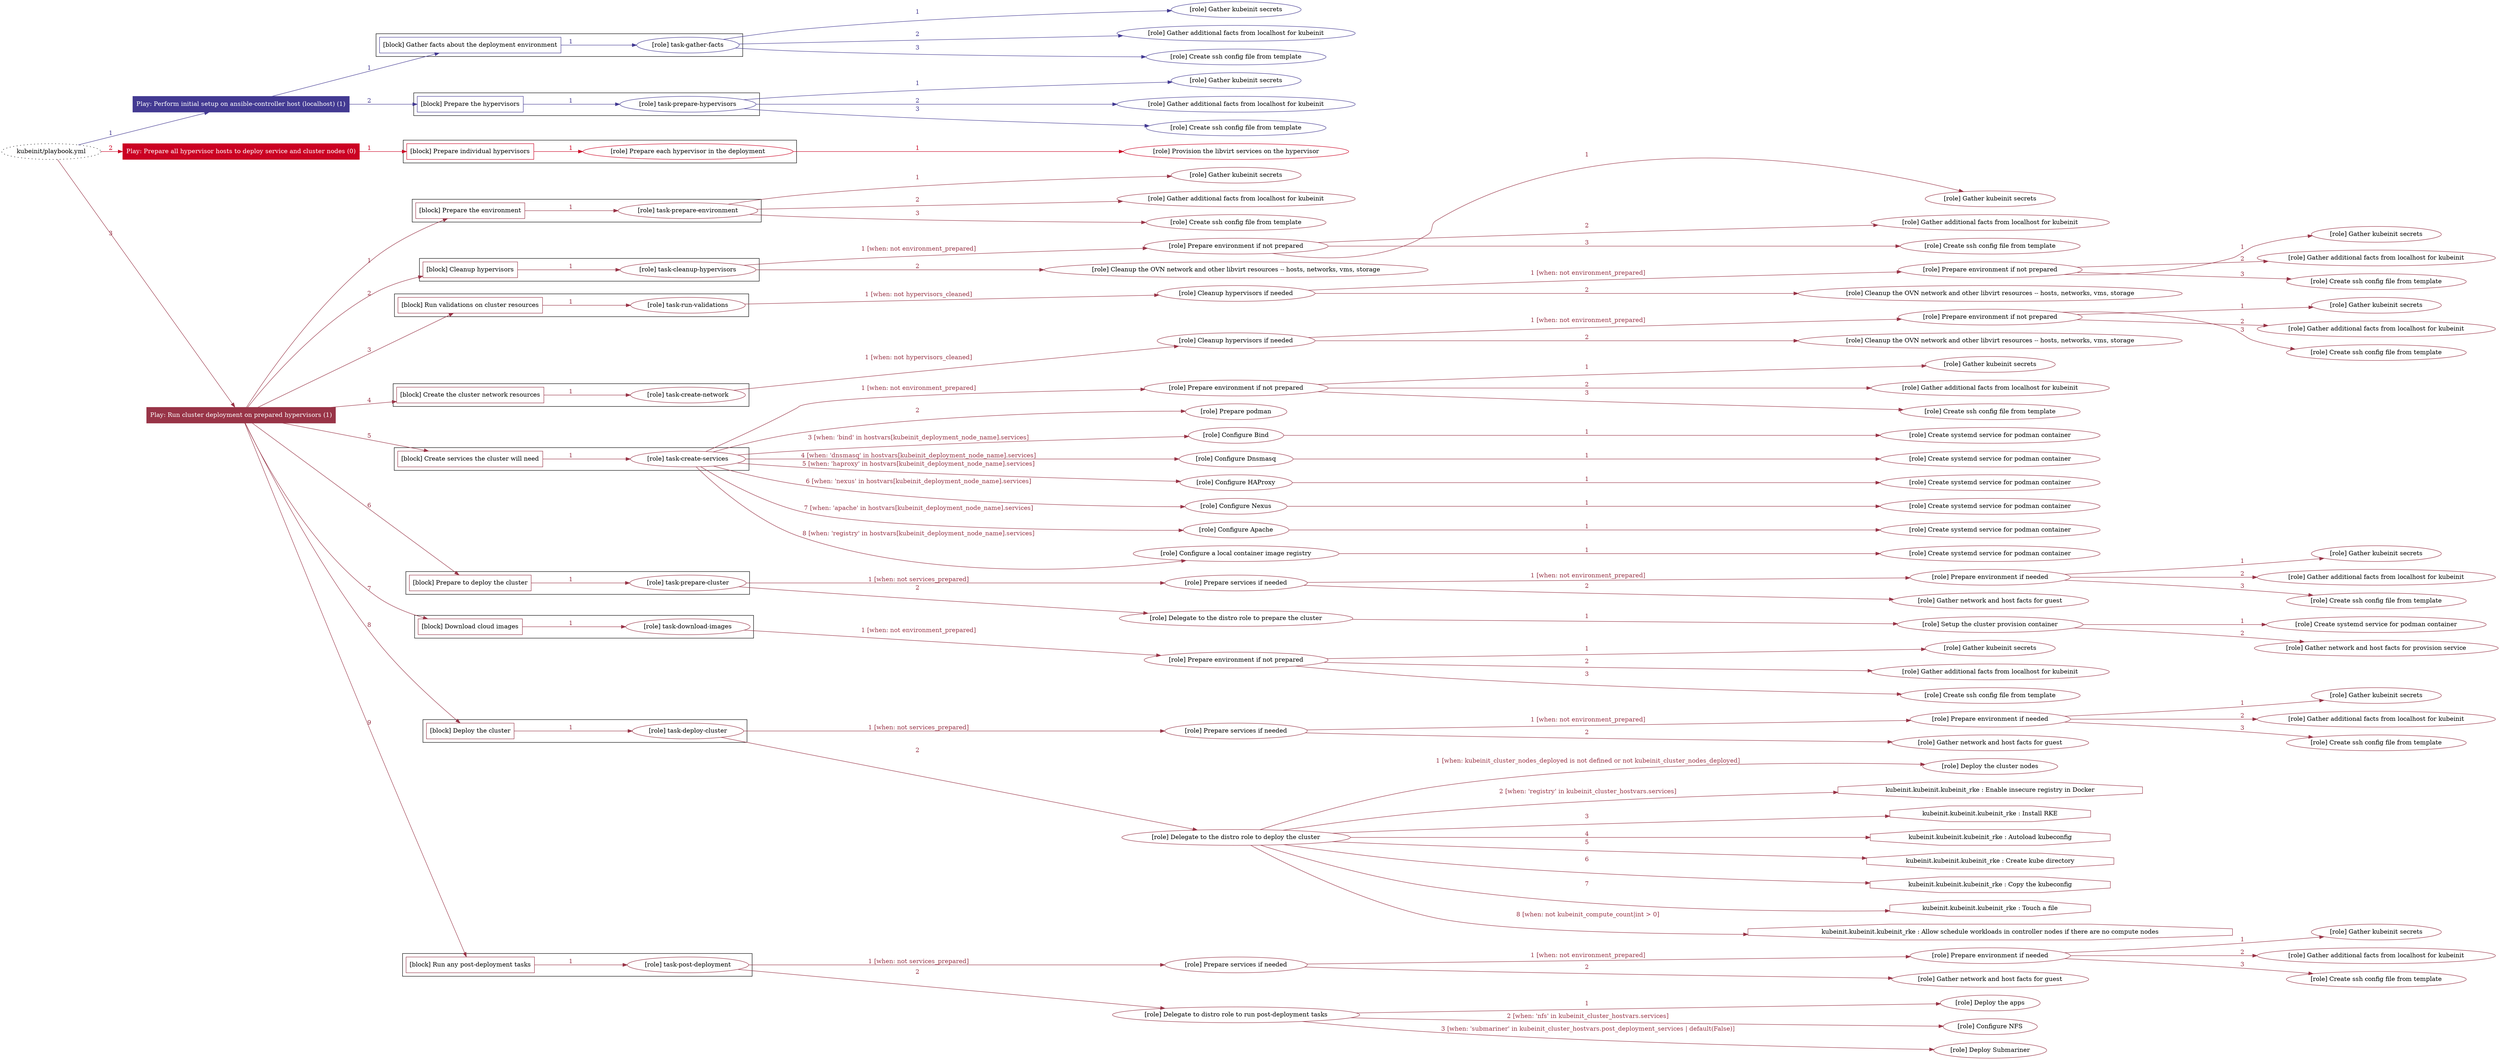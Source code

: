 digraph {
	graph [concentrate=true ordering=in rankdir=LR ratio=fill]
	edge [esep=5 sep=10]
	"kubeinit/playbook.yml" [URL="/home/runner/work/kubeinit/kubeinit/kubeinit/playbook.yml" id=playbook_87b09b55 style=dotted]
	play_4fa61810 [label="Play: Perform initial setup on ansible-controller host (localhost) (1)" URL="/home/runner/work/kubeinit/kubeinit/kubeinit/playbook.yml" color="#433a92" fontcolor="#ffffff" id=play_4fa61810 shape=box style=filled tooltip=localhost]
	"kubeinit/playbook.yml" -> play_4fa61810 [label="1 " color="#433a92" fontcolor="#433a92" id=edge_fff8ea19 labeltooltip="1 " tooltip="1 "]
	subgraph "Gather kubeinit secrets" {
		role_bbc03537 [label="[role] Gather kubeinit secrets" URL="/home/runner/.ansible/collections/ansible_collections/kubeinit/kubeinit/roles/kubeinit_prepare/tasks/gather_kubeinit_facts.yml" color="#433a92" id=role_bbc03537 tooltip="Gather kubeinit secrets"]
	}
	subgraph "Gather additional facts from localhost for kubeinit" {
		role_3c3617eb [label="[role] Gather additional facts from localhost for kubeinit" URL="/home/runner/.ansible/collections/ansible_collections/kubeinit/kubeinit/roles/kubeinit_prepare/tasks/gather_kubeinit_facts.yml" color="#433a92" id=role_3c3617eb tooltip="Gather additional facts from localhost for kubeinit"]
	}
	subgraph "Create ssh config file from template" {
		role_bbe11991 [label="[role] Create ssh config file from template" URL="/home/runner/.ansible/collections/ansible_collections/kubeinit/kubeinit/roles/kubeinit_prepare/tasks/gather_kubeinit_facts.yml" color="#433a92" id=role_bbe11991 tooltip="Create ssh config file from template"]
	}
	subgraph "task-gather-facts" {
		role_38aca6b7 [label="[role] task-gather-facts" URL="/home/runner/work/kubeinit/kubeinit/kubeinit/playbook.yml" color="#433a92" id=role_38aca6b7 tooltip="task-gather-facts"]
		role_38aca6b7 -> role_bbc03537 [label="1 " color="#433a92" fontcolor="#433a92" id=edge_79ba3868 labeltooltip="1 " tooltip="1 "]
		role_38aca6b7 -> role_3c3617eb [label="2 " color="#433a92" fontcolor="#433a92" id=edge_8f280c02 labeltooltip="2 " tooltip="2 "]
		role_38aca6b7 -> role_bbe11991 [label="3 " color="#433a92" fontcolor="#433a92" id=edge_069ab21d labeltooltip="3 " tooltip="3 "]
	}
	subgraph "Gather kubeinit secrets" {
		role_1a1fb09f [label="[role] Gather kubeinit secrets" URL="/home/runner/.ansible/collections/ansible_collections/kubeinit/kubeinit/roles/kubeinit_prepare/tasks/gather_kubeinit_facts.yml" color="#433a92" id=role_1a1fb09f tooltip="Gather kubeinit secrets"]
	}
	subgraph "Gather additional facts from localhost for kubeinit" {
		role_ee1b7b0c [label="[role] Gather additional facts from localhost for kubeinit" URL="/home/runner/.ansible/collections/ansible_collections/kubeinit/kubeinit/roles/kubeinit_prepare/tasks/gather_kubeinit_facts.yml" color="#433a92" id=role_ee1b7b0c tooltip="Gather additional facts from localhost for kubeinit"]
	}
	subgraph "Create ssh config file from template" {
		role_3891943a [label="[role] Create ssh config file from template" URL="/home/runner/.ansible/collections/ansible_collections/kubeinit/kubeinit/roles/kubeinit_prepare/tasks/gather_kubeinit_facts.yml" color="#433a92" id=role_3891943a tooltip="Create ssh config file from template"]
	}
	subgraph "task-prepare-hypervisors" {
		role_c17c75dd [label="[role] task-prepare-hypervisors" URL="/home/runner/work/kubeinit/kubeinit/kubeinit/playbook.yml" color="#433a92" id=role_c17c75dd tooltip="task-prepare-hypervisors"]
		role_c17c75dd -> role_1a1fb09f [label="1 " color="#433a92" fontcolor="#433a92" id=edge_2461a5b2 labeltooltip="1 " tooltip="1 "]
		role_c17c75dd -> role_ee1b7b0c [label="2 " color="#433a92" fontcolor="#433a92" id=edge_c71fdfe6 labeltooltip="2 " tooltip="2 "]
		role_c17c75dd -> role_3891943a [label="3 " color="#433a92" fontcolor="#433a92" id=edge_40c55916 labeltooltip="3 " tooltip="3 "]
	}
	subgraph "Play: Perform initial setup on ansible-controller host (localhost) (1)" {
		play_4fa61810 -> block_ee759de8 [label=1 color="#433a92" fontcolor="#433a92" id=edge_4def3c29 labeltooltip=1 tooltip=1]
		subgraph cluster_block_ee759de8 {
			block_ee759de8 [label="[block] Gather facts about the deployment environment" URL="/home/runner/work/kubeinit/kubeinit/kubeinit/playbook.yml" color="#433a92" id=block_ee759de8 labeltooltip="Gather facts about the deployment environment" shape=box tooltip="Gather facts about the deployment environment"]
			block_ee759de8 -> role_38aca6b7 [label="1 " color="#433a92" fontcolor="#433a92" id=edge_bba419ab labeltooltip="1 " tooltip="1 "]
		}
		play_4fa61810 -> block_567efc5c [label=2 color="#433a92" fontcolor="#433a92" id=edge_53b20e9c labeltooltip=2 tooltip=2]
		subgraph cluster_block_567efc5c {
			block_567efc5c [label="[block] Prepare the hypervisors" URL="/home/runner/work/kubeinit/kubeinit/kubeinit/playbook.yml" color="#433a92" id=block_567efc5c labeltooltip="Prepare the hypervisors" shape=box tooltip="Prepare the hypervisors"]
			block_567efc5c -> role_c17c75dd [label="1 " color="#433a92" fontcolor="#433a92" id=edge_cd967285 labeltooltip="1 " tooltip="1 "]
		}
	}
	play_78f99b5f [label="Play: Prepare all hypervisor hosts to deploy service and cluster nodes (0)" URL="/home/runner/work/kubeinit/kubeinit/kubeinit/playbook.yml" color="#cb0123" fontcolor="#ffffff" id=play_78f99b5f shape=box style=filled tooltip="Play: Prepare all hypervisor hosts to deploy service and cluster nodes (0)"]
	"kubeinit/playbook.yml" -> play_78f99b5f [label="2 " color="#cb0123" fontcolor="#cb0123" id=edge_a650fc3a labeltooltip="2 " tooltip="2 "]
	subgraph "Provision the libvirt services on the hypervisor" {
		role_9fc04456 [label="[role] Provision the libvirt services on the hypervisor" URL="/home/runner/.ansible/collections/ansible_collections/kubeinit/kubeinit/roles/kubeinit_prepare/tasks/prepare_hypervisor.yml" color="#cb0123" id=role_9fc04456 tooltip="Provision the libvirt services on the hypervisor"]
	}
	subgraph "Prepare each hypervisor in the deployment" {
		role_aafbb580 [label="[role] Prepare each hypervisor in the deployment" URL="/home/runner/work/kubeinit/kubeinit/kubeinit/playbook.yml" color="#cb0123" id=role_aafbb580 tooltip="Prepare each hypervisor in the deployment"]
		role_aafbb580 -> role_9fc04456 [label="1 " color="#cb0123" fontcolor="#cb0123" id=edge_9d2ace94 labeltooltip="1 " tooltip="1 "]
	}
	subgraph "Play: Prepare all hypervisor hosts to deploy service and cluster nodes (0)" {
		play_78f99b5f -> block_ceee1007 [label=1 color="#cb0123" fontcolor="#cb0123" id=edge_667db221 labeltooltip=1 tooltip=1]
		subgraph cluster_block_ceee1007 {
			block_ceee1007 [label="[block] Prepare individual hypervisors" URL="/home/runner/work/kubeinit/kubeinit/kubeinit/playbook.yml" color="#cb0123" id=block_ceee1007 labeltooltip="Prepare individual hypervisors" shape=box tooltip="Prepare individual hypervisors"]
			block_ceee1007 -> role_aafbb580 [label="1 " color="#cb0123" fontcolor="#cb0123" id=edge_9e1e3a4d labeltooltip="1 " tooltip="1 "]
		}
	}
	play_15aaa58a [label="Play: Run cluster deployment on prepared hypervisors (1)" URL="/home/runner/work/kubeinit/kubeinit/kubeinit/playbook.yml" color="#983447" fontcolor="#ffffff" id=play_15aaa58a shape=box style=filled tooltip=localhost]
	"kubeinit/playbook.yml" -> play_15aaa58a [label="3 " color="#983447" fontcolor="#983447" id=edge_a2308fbe labeltooltip="3 " tooltip="3 "]
	subgraph "Gather kubeinit secrets" {
		role_e0d68bb8 [label="[role] Gather kubeinit secrets" URL="/home/runner/.ansible/collections/ansible_collections/kubeinit/kubeinit/roles/kubeinit_prepare/tasks/gather_kubeinit_facts.yml" color="#983447" id=role_e0d68bb8 tooltip="Gather kubeinit secrets"]
	}
	subgraph "Gather additional facts from localhost for kubeinit" {
		role_f61ca943 [label="[role] Gather additional facts from localhost for kubeinit" URL="/home/runner/.ansible/collections/ansible_collections/kubeinit/kubeinit/roles/kubeinit_prepare/tasks/gather_kubeinit_facts.yml" color="#983447" id=role_f61ca943 tooltip="Gather additional facts from localhost for kubeinit"]
	}
	subgraph "Create ssh config file from template" {
		role_2f965a1d [label="[role] Create ssh config file from template" URL="/home/runner/.ansible/collections/ansible_collections/kubeinit/kubeinit/roles/kubeinit_prepare/tasks/gather_kubeinit_facts.yml" color="#983447" id=role_2f965a1d tooltip="Create ssh config file from template"]
	}
	subgraph "task-prepare-environment" {
		role_c404c0a5 [label="[role] task-prepare-environment" URL="/home/runner/work/kubeinit/kubeinit/kubeinit/playbook.yml" color="#983447" id=role_c404c0a5 tooltip="task-prepare-environment"]
		role_c404c0a5 -> role_e0d68bb8 [label="1 " color="#983447" fontcolor="#983447" id=edge_7faee462 labeltooltip="1 " tooltip="1 "]
		role_c404c0a5 -> role_f61ca943 [label="2 " color="#983447" fontcolor="#983447" id=edge_4234c9fc labeltooltip="2 " tooltip="2 "]
		role_c404c0a5 -> role_2f965a1d [label="3 " color="#983447" fontcolor="#983447" id=edge_f50bbaf4 labeltooltip="3 " tooltip="3 "]
	}
	subgraph "Gather kubeinit secrets" {
		role_cbcc6c2f [label="[role] Gather kubeinit secrets" URL="/home/runner/.ansible/collections/ansible_collections/kubeinit/kubeinit/roles/kubeinit_prepare/tasks/gather_kubeinit_facts.yml" color="#983447" id=role_cbcc6c2f tooltip="Gather kubeinit secrets"]
	}
	subgraph "Gather additional facts from localhost for kubeinit" {
		role_77eff045 [label="[role] Gather additional facts from localhost for kubeinit" URL="/home/runner/.ansible/collections/ansible_collections/kubeinit/kubeinit/roles/kubeinit_prepare/tasks/gather_kubeinit_facts.yml" color="#983447" id=role_77eff045 tooltip="Gather additional facts from localhost for kubeinit"]
	}
	subgraph "Create ssh config file from template" {
		role_7106545e [label="[role] Create ssh config file from template" URL="/home/runner/.ansible/collections/ansible_collections/kubeinit/kubeinit/roles/kubeinit_prepare/tasks/gather_kubeinit_facts.yml" color="#983447" id=role_7106545e tooltip="Create ssh config file from template"]
	}
	subgraph "Prepare environment if not prepared" {
		role_f432e31f [label="[role] Prepare environment if not prepared" URL="/home/runner/.ansible/collections/ansible_collections/kubeinit/kubeinit/roles/kubeinit_prepare/tasks/cleanup_hypervisors.yml" color="#983447" id=role_f432e31f tooltip="Prepare environment if not prepared"]
		role_f432e31f -> role_cbcc6c2f [label="1 " color="#983447" fontcolor="#983447" id=edge_58ccee5d labeltooltip="1 " tooltip="1 "]
		role_f432e31f -> role_77eff045 [label="2 " color="#983447" fontcolor="#983447" id=edge_426c1e31 labeltooltip="2 " tooltip="2 "]
		role_f432e31f -> role_7106545e [label="3 " color="#983447" fontcolor="#983447" id=edge_0dda91c5 labeltooltip="3 " tooltip="3 "]
	}
	subgraph "Cleanup the OVN network and other libvirt resources -- hosts, networks, vms, storage" {
		role_463fc90f [label="[role] Cleanup the OVN network and other libvirt resources -- hosts, networks, vms, storage" URL="/home/runner/.ansible/collections/ansible_collections/kubeinit/kubeinit/roles/kubeinit_prepare/tasks/cleanup_hypervisors.yml" color="#983447" id=role_463fc90f tooltip="Cleanup the OVN network and other libvirt resources -- hosts, networks, vms, storage"]
	}
	subgraph "task-cleanup-hypervisors" {
		role_4e23e1de [label="[role] task-cleanup-hypervisors" URL="/home/runner/work/kubeinit/kubeinit/kubeinit/playbook.yml" color="#983447" id=role_4e23e1de tooltip="task-cleanup-hypervisors"]
		role_4e23e1de -> role_f432e31f [label="1 [when: not environment_prepared]" color="#983447" fontcolor="#983447" id=edge_aca69c06 labeltooltip="1 [when: not environment_prepared]" tooltip="1 [when: not environment_prepared]"]
		role_4e23e1de -> role_463fc90f [label="2 " color="#983447" fontcolor="#983447" id=edge_70a84b29 labeltooltip="2 " tooltip="2 "]
	}
	subgraph "Gather kubeinit secrets" {
		role_7b7bb89a [label="[role] Gather kubeinit secrets" URL="/home/runner/.ansible/collections/ansible_collections/kubeinit/kubeinit/roles/kubeinit_prepare/tasks/gather_kubeinit_facts.yml" color="#983447" id=role_7b7bb89a tooltip="Gather kubeinit secrets"]
	}
	subgraph "Gather additional facts from localhost for kubeinit" {
		role_b3029c3c [label="[role] Gather additional facts from localhost for kubeinit" URL="/home/runner/.ansible/collections/ansible_collections/kubeinit/kubeinit/roles/kubeinit_prepare/tasks/gather_kubeinit_facts.yml" color="#983447" id=role_b3029c3c tooltip="Gather additional facts from localhost for kubeinit"]
	}
	subgraph "Create ssh config file from template" {
		role_9c348990 [label="[role] Create ssh config file from template" URL="/home/runner/.ansible/collections/ansible_collections/kubeinit/kubeinit/roles/kubeinit_prepare/tasks/gather_kubeinit_facts.yml" color="#983447" id=role_9c348990 tooltip="Create ssh config file from template"]
	}
	subgraph "Prepare environment if not prepared" {
		role_1d938005 [label="[role] Prepare environment if not prepared" URL="/home/runner/.ansible/collections/ansible_collections/kubeinit/kubeinit/roles/kubeinit_prepare/tasks/cleanup_hypervisors.yml" color="#983447" id=role_1d938005 tooltip="Prepare environment if not prepared"]
		role_1d938005 -> role_7b7bb89a [label="1 " color="#983447" fontcolor="#983447" id=edge_3567a747 labeltooltip="1 " tooltip="1 "]
		role_1d938005 -> role_b3029c3c [label="2 " color="#983447" fontcolor="#983447" id=edge_f98e183e labeltooltip="2 " tooltip="2 "]
		role_1d938005 -> role_9c348990 [label="3 " color="#983447" fontcolor="#983447" id=edge_02702b6d labeltooltip="3 " tooltip="3 "]
	}
	subgraph "Cleanup the OVN network and other libvirt resources -- hosts, networks, vms, storage" {
		role_c7fd5781 [label="[role] Cleanup the OVN network and other libvirt resources -- hosts, networks, vms, storage" URL="/home/runner/.ansible/collections/ansible_collections/kubeinit/kubeinit/roles/kubeinit_prepare/tasks/cleanup_hypervisors.yml" color="#983447" id=role_c7fd5781 tooltip="Cleanup the OVN network and other libvirt resources -- hosts, networks, vms, storage"]
	}
	subgraph "Cleanup hypervisors if needed" {
		role_b781e2be [label="[role] Cleanup hypervisors if needed" URL="/home/runner/.ansible/collections/ansible_collections/kubeinit/kubeinit/roles/kubeinit_validations/tasks/main.yml" color="#983447" id=role_b781e2be tooltip="Cleanup hypervisors if needed"]
		role_b781e2be -> role_1d938005 [label="1 [when: not environment_prepared]" color="#983447" fontcolor="#983447" id=edge_f01a9b66 labeltooltip="1 [when: not environment_prepared]" tooltip="1 [when: not environment_prepared]"]
		role_b781e2be -> role_c7fd5781 [label="2 " color="#983447" fontcolor="#983447" id=edge_a20e06d2 labeltooltip="2 " tooltip="2 "]
	}
	subgraph "task-run-validations" {
		role_2815b303 [label="[role] task-run-validations" URL="/home/runner/work/kubeinit/kubeinit/kubeinit/playbook.yml" color="#983447" id=role_2815b303 tooltip="task-run-validations"]
		role_2815b303 -> role_b781e2be [label="1 [when: not hypervisors_cleaned]" color="#983447" fontcolor="#983447" id=edge_a2a274b6 labeltooltip="1 [when: not hypervisors_cleaned]" tooltip="1 [when: not hypervisors_cleaned]"]
	}
	subgraph "Gather kubeinit secrets" {
		role_9428e673 [label="[role] Gather kubeinit secrets" URL="/home/runner/.ansible/collections/ansible_collections/kubeinit/kubeinit/roles/kubeinit_prepare/tasks/gather_kubeinit_facts.yml" color="#983447" id=role_9428e673 tooltip="Gather kubeinit secrets"]
	}
	subgraph "Gather additional facts from localhost for kubeinit" {
		role_34e6e77a [label="[role] Gather additional facts from localhost for kubeinit" URL="/home/runner/.ansible/collections/ansible_collections/kubeinit/kubeinit/roles/kubeinit_prepare/tasks/gather_kubeinit_facts.yml" color="#983447" id=role_34e6e77a tooltip="Gather additional facts from localhost for kubeinit"]
	}
	subgraph "Create ssh config file from template" {
		role_03afd3be [label="[role] Create ssh config file from template" URL="/home/runner/.ansible/collections/ansible_collections/kubeinit/kubeinit/roles/kubeinit_prepare/tasks/gather_kubeinit_facts.yml" color="#983447" id=role_03afd3be tooltip="Create ssh config file from template"]
	}
	subgraph "Prepare environment if not prepared" {
		role_1e323bdf [label="[role] Prepare environment if not prepared" URL="/home/runner/.ansible/collections/ansible_collections/kubeinit/kubeinit/roles/kubeinit_prepare/tasks/cleanup_hypervisors.yml" color="#983447" id=role_1e323bdf tooltip="Prepare environment if not prepared"]
		role_1e323bdf -> role_9428e673 [label="1 " color="#983447" fontcolor="#983447" id=edge_ea5706cc labeltooltip="1 " tooltip="1 "]
		role_1e323bdf -> role_34e6e77a [label="2 " color="#983447" fontcolor="#983447" id=edge_0ee572e7 labeltooltip="2 " tooltip="2 "]
		role_1e323bdf -> role_03afd3be [label="3 " color="#983447" fontcolor="#983447" id=edge_63268ccb labeltooltip="3 " tooltip="3 "]
	}
	subgraph "Cleanup the OVN network and other libvirt resources -- hosts, networks, vms, storage" {
		role_92d47e33 [label="[role] Cleanup the OVN network and other libvirt resources -- hosts, networks, vms, storage" URL="/home/runner/.ansible/collections/ansible_collections/kubeinit/kubeinit/roles/kubeinit_prepare/tasks/cleanup_hypervisors.yml" color="#983447" id=role_92d47e33 tooltip="Cleanup the OVN network and other libvirt resources -- hosts, networks, vms, storage"]
	}
	subgraph "Cleanup hypervisors if needed" {
		role_66d9161b [label="[role] Cleanup hypervisors if needed" URL="/home/runner/.ansible/collections/ansible_collections/kubeinit/kubeinit/roles/kubeinit_libvirt/tasks/create_network.yml" color="#983447" id=role_66d9161b tooltip="Cleanup hypervisors if needed"]
		role_66d9161b -> role_1e323bdf [label="1 [when: not environment_prepared]" color="#983447" fontcolor="#983447" id=edge_b6883d1b labeltooltip="1 [when: not environment_prepared]" tooltip="1 [when: not environment_prepared]"]
		role_66d9161b -> role_92d47e33 [label="2 " color="#983447" fontcolor="#983447" id=edge_d302670e labeltooltip="2 " tooltip="2 "]
	}
	subgraph "task-create-network" {
		role_d5fd8e44 [label="[role] task-create-network" URL="/home/runner/work/kubeinit/kubeinit/kubeinit/playbook.yml" color="#983447" id=role_d5fd8e44 tooltip="task-create-network"]
		role_d5fd8e44 -> role_66d9161b [label="1 [when: not hypervisors_cleaned]" color="#983447" fontcolor="#983447" id=edge_352ad068 labeltooltip="1 [when: not hypervisors_cleaned]" tooltip="1 [when: not hypervisors_cleaned]"]
	}
	subgraph "Gather kubeinit secrets" {
		role_7b93cc8d [label="[role] Gather kubeinit secrets" URL="/home/runner/.ansible/collections/ansible_collections/kubeinit/kubeinit/roles/kubeinit_prepare/tasks/gather_kubeinit_facts.yml" color="#983447" id=role_7b93cc8d tooltip="Gather kubeinit secrets"]
	}
	subgraph "Gather additional facts from localhost for kubeinit" {
		role_777d5941 [label="[role] Gather additional facts from localhost for kubeinit" URL="/home/runner/.ansible/collections/ansible_collections/kubeinit/kubeinit/roles/kubeinit_prepare/tasks/gather_kubeinit_facts.yml" color="#983447" id=role_777d5941 tooltip="Gather additional facts from localhost for kubeinit"]
	}
	subgraph "Create ssh config file from template" {
		role_46722a73 [label="[role] Create ssh config file from template" URL="/home/runner/.ansible/collections/ansible_collections/kubeinit/kubeinit/roles/kubeinit_prepare/tasks/gather_kubeinit_facts.yml" color="#983447" id=role_46722a73 tooltip="Create ssh config file from template"]
	}
	subgraph "Prepare environment if not prepared" {
		role_be24cf6b [label="[role] Prepare environment if not prepared" URL="/home/runner/.ansible/collections/ansible_collections/kubeinit/kubeinit/roles/kubeinit_services/tasks/main.yml" color="#983447" id=role_be24cf6b tooltip="Prepare environment if not prepared"]
		role_be24cf6b -> role_7b93cc8d [label="1 " color="#983447" fontcolor="#983447" id=edge_c86e7b4f labeltooltip="1 " tooltip="1 "]
		role_be24cf6b -> role_777d5941 [label="2 " color="#983447" fontcolor="#983447" id=edge_8247eedb labeltooltip="2 " tooltip="2 "]
		role_be24cf6b -> role_46722a73 [label="3 " color="#983447" fontcolor="#983447" id=edge_000d02f0 labeltooltip="3 " tooltip="3 "]
	}
	subgraph "Prepare podman" {
		role_eaf06a77 [label="[role] Prepare podman" URL="/home/runner/.ansible/collections/ansible_collections/kubeinit/kubeinit/roles/kubeinit_services/tasks/00_create_service_pod.yml" color="#983447" id=role_eaf06a77 tooltip="Prepare podman"]
	}
	subgraph "Create systemd service for podman container" {
		role_fe871e01 [label="[role] Create systemd service for podman container" URL="/home/runner/.ansible/collections/ansible_collections/kubeinit/kubeinit/roles/kubeinit_bind/tasks/main.yml" color="#983447" id=role_fe871e01 tooltip="Create systemd service for podman container"]
	}
	subgraph "Configure Bind" {
		role_97e21c91 [label="[role] Configure Bind" URL="/home/runner/.ansible/collections/ansible_collections/kubeinit/kubeinit/roles/kubeinit_services/tasks/start_services_containers.yml" color="#983447" id=role_97e21c91 tooltip="Configure Bind"]
		role_97e21c91 -> role_fe871e01 [label="1 " color="#983447" fontcolor="#983447" id=edge_244ab786 labeltooltip="1 " tooltip="1 "]
	}
	subgraph "Create systemd service for podman container" {
		role_b55e08e8 [label="[role] Create systemd service for podman container" URL="/home/runner/.ansible/collections/ansible_collections/kubeinit/kubeinit/roles/kubeinit_dnsmasq/tasks/main.yml" color="#983447" id=role_b55e08e8 tooltip="Create systemd service for podman container"]
	}
	subgraph "Configure Dnsmasq" {
		role_6d65b5e5 [label="[role] Configure Dnsmasq" URL="/home/runner/.ansible/collections/ansible_collections/kubeinit/kubeinit/roles/kubeinit_services/tasks/start_services_containers.yml" color="#983447" id=role_6d65b5e5 tooltip="Configure Dnsmasq"]
		role_6d65b5e5 -> role_b55e08e8 [label="1 " color="#983447" fontcolor="#983447" id=edge_ea0310bf labeltooltip="1 " tooltip="1 "]
	}
	subgraph "Create systemd service for podman container" {
		role_89e1cb38 [label="[role] Create systemd service for podman container" URL="/home/runner/.ansible/collections/ansible_collections/kubeinit/kubeinit/roles/kubeinit_haproxy/tasks/main.yml" color="#983447" id=role_89e1cb38 tooltip="Create systemd service for podman container"]
	}
	subgraph "Configure HAProxy" {
		role_1c55300e [label="[role] Configure HAProxy" URL="/home/runner/.ansible/collections/ansible_collections/kubeinit/kubeinit/roles/kubeinit_services/tasks/start_services_containers.yml" color="#983447" id=role_1c55300e tooltip="Configure HAProxy"]
		role_1c55300e -> role_89e1cb38 [label="1 " color="#983447" fontcolor="#983447" id=edge_de8f2496 labeltooltip="1 " tooltip="1 "]
	}
	subgraph "Create systemd service for podman container" {
		role_dc106b66 [label="[role] Create systemd service for podman container" URL="/home/runner/.ansible/collections/ansible_collections/kubeinit/kubeinit/roles/kubeinit_nexus/tasks/main.yml" color="#983447" id=role_dc106b66 tooltip="Create systemd service for podman container"]
	}
	subgraph "Configure Nexus" {
		role_da253366 [label="[role] Configure Nexus" URL="/home/runner/.ansible/collections/ansible_collections/kubeinit/kubeinit/roles/kubeinit_services/tasks/start_services_containers.yml" color="#983447" id=role_da253366 tooltip="Configure Nexus"]
		role_da253366 -> role_dc106b66 [label="1 " color="#983447" fontcolor="#983447" id=edge_78964062 labeltooltip="1 " tooltip="1 "]
	}
	subgraph "Create systemd service for podman container" {
		role_5969502f [label="[role] Create systemd service for podman container" URL="/home/runner/.ansible/collections/ansible_collections/kubeinit/kubeinit/roles/kubeinit_apache/tasks/main.yml" color="#983447" id=role_5969502f tooltip="Create systemd service for podman container"]
	}
	subgraph "Configure Apache" {
		role_2a42296a [label="[role] Configure Apache" URL="/home/runner/.ansible/collections/ansible_collections/kubeinit/kubeinit/roles/kubeinit_services/tasks/start_services_containers.yml" color="#983447" id=role_2a42296a tooltip="Configure Apache"]
		role_2a42296a -> role_5969502f [label="1 " color="#983447" fontcolor="#983447" id=edge_ef7323e0 labeltooltip="1 " tooltip="1 "]
	}
	subgraph "Create systemd service for podman container" {
		role_92cc3f3f [label="[role] Create systemd service for podman container" URL="/home/runner/.ansible/collections/ansible_collections/kubeinit/kubeinit/roles/kubeinit_registry/tasks/main.yml" color="#983447" id=role_92cc3f3f tooltip="Create systemd service for podman container"]
	}
	subgraph "Configure a local container image registry" {
		role_4b4ae3fa [label="[role] Configure a local container image registry" URL="/home/runner/.ansible/collections/ansible_collections/kubeinit/kubeinit/roles/kubeinit_services/tasks/start_services_containers.yml" color="#983447" id=role_4b4ae3fa tooltip="Configure a local container image registry"]
		role_4b4ae3fa -> role_92cc3f3f [label="1 " color="#983447" fontcolor="#983447" id=edge_bc31b430 labeltooltip="1 " tooltip="1 "]
	}
	subgraph "task-create-services" {
		role_74dafc33 [label="[role] task-create-services" URL="/home/runner/work/kubeinit/kubeinit/kubeinit/playbook.yml" color="#983447" id=role_74dafc33 tooltip="task-create-services"]
		role_74dafc33 -> role_be24cf6b [label="1 [when: not environment_prepared]" color="#983447" fontcolor="#983447" id=edge_11748649 labeltooltip="1 [when: not environment_prepared]" tooltip="1 [when: not environment_prepared]"]
		role_74dafc33 -> role_eaf06a77 [label="2 " color="#983447" fontcolor="#983447" id=edge_036f393d labeltooltip="2 " tooltip="2 "]
		role_74dafc33 -> role_97e21c91 [label="3 [when: 'bind' in hostvars[kubeinit_deployment_node_name].services]" color="#983447" fontcolor="#983447" id=edge_70ea96af labeltooltip="3 [when: 'bind' in hostvars[kubeinit_deployment_node_name].services]" tooltip="3 [when: 'bind' in hostvars[kubeinit_deployment_node_name].services]"]
		role_74dafc33 -> role_6d65b5e5 [label="4 [when: 'dnsmasq' in hostvars[kubeinit_deployment_node_name].services]" color="#983447" fontcolor="#983447" id=edge_978e710c labeltooltip="4 [when: 'dnsmasq' in hostvars[kubeinit_deployment_node_name].services]" tooltip="4 [when: 'dnsmasq' in hostvars[kubeinit_deployment_node_name].services]"]
		role_74dafc33 -> role_1c55300e [label="5 [when: 'haproxy' in hostvars[kubeinit_deployment_node_name].services]" color="#983447" fontcolor="#983447" id=edge_2a27a7a2 labeltooltip="5 [when: 'haproxy' in hostvars[kubeinit_deployment_node_name].services]" tooltip="5 [when: 'haproxy' in hostvars[kubeinit_deployment_node_name].services]"]
		role_74dafc33 -> role_da253366 [label="6 [when: 'nexus' in hostvars[kubeinit_deployment_node_name].services]" color="#983447" fontcolor="#983447" id=edge_1145b497 labeltooltip="6 [when: 'nexus' in hostvars[kubeinit_deployment_node_name].services]" tooltip="6 [when: 'nexus' in hostvars[kubeinit_deployment_node_name].services]"]
		role_74dafc33 -> role_2a42296a [label="7 [when: 'apache' in hostvars[kubeinit_deployment_node_name].services]" color="#983447" fontcolor="#983447" id=edge_e90f2de9 labeltooltip="7 [when: 'apache' in hostvars[kubeinit_deployment_node_name].services]" tooltip="7 [when: 'apache' in hostvars[kubeinit_deployment_node_name].services]"]
		role_74dafc33 -> role_4b4ae3fa [label="8 [when: 'registry' in hostvars[kubeinit_deployment_node_name].services]" color="#983447" fontcolor="#983447" id=edge_d98e4adf labeltooltip="8 [when: 'registry' in hostvars[kubeinit_deployment_node_name].services]" tooltip="8 [when: 'registry' in hostvars[kubeinit_deployment_node_name].services]"]
	}
	subgraph "Gather kubeinit secrets" {
		role_70bffab8 [label="[role] Gather kubeinit secrets" URL="/home/runner/.ansible/collections/ansible_collections/kubeinit/kubeinit/roles/kubeinit_prepare/tasks/gather_kubeinit_facts.yml" color="#983447" id=role_70bffab8 tooltip="Gather kubeinit secrets"]
	}
	subgraph "Gather additional facts from localhost for kubeinit" {
		role_dd876f89 [label="[role] Gather additional facts from localhost for kubeinit" URL="/home/runner/.ansible/collections/ansible_collections/kubeinit/kubeinit/roles/kubeinit_prepare/tasks/gather_kubeinit_facts.yml" color="#983447" id=role_dd876f89 tooltip="Gather additional facts from localhost for kubeinit"]
	}
	subgraph "Create ssh config file from template" {
		role_03297a31 [label="[role] Create ssh config file from template" URL="/home/runner/.ansible/collections/ansible_collections/kubeinit/kubeinit/roles/kubeinit_prepare/tasks/gather_kubeinit_facts.yml" color="#983447" id=role_03297a31 tooltip="Create ssh config file from template"]
	}
	subgraph "Prepare environment if needed" {
		role_01de5d3c [label="[role] Prepare environment if needed" URL="/home/runner/.ansible/collections/ansible_collections/kubeinit/kubeinit/roles/kubeinit_services/tasks/prepare_services.yml" color="#983447" id=role_01de5d3c tooltip="Prepare environment if needed"]
		role_01de5d3c -> role_70bffab8 [label="1 " color="#983447" fontcolor="#983447" id=edge_4a1b6f37 labeltooltip="1 " tooltip="1 "]
		role_01de5d3c -> role_dd876f89 [label="2 " color="#983447" fontcolor="#983447" id=edge_8b0f04e1 labeltooltip="2 " tooltip="2 "]
		role_01de5d3c -> role_03297a31 [label="3 " color="#983447" fontcolor="#983447" id=edge_d45889e9 labeltooltip="3 " tooltip="3 "]
	}
	subgraph "Gather network and host facts for guest" {
		role_0c22d7e7 [label="[role] Gather network and host facts for guest" URL="/home/runner/.ansible/collections/ansible_collections/kubeinit/kubeinit/roles/kubeinit_services/tasks/prepare_services.yml" color="#983447" id=role_0c22d7e7 tooltip="Gather network and host facts for guest"]
	}
	subgraph "Prepare services if needed" {
		role_fb87a5fa [label="[role] Prepare services if needed" URL="/home/runner/.ansible/collections/ansible_collections/kubeinit/kubeinit/roles/kubeinit_prepare/tasks/prepare_cluster.yml" color="#983447" id=role_fb87a5fa tooltip="Prepare services if needed"]
		role_fb87a5fa -> role_01de5d3c [label="1 [when: not environment_prepared]" color="#983447" fontcolor="#983447" id=edge_ee3d432e labeltooltip="1 [when: not environment_prepared]" tooltip="1 [when: not environment_prepared]"]
		role_fb87a5fa -> role_0c22d7e7 [label="2 " color="#983447" fontcolor="#983447" id=edge_3c251529 labeltooltip="2 " tooltip="2 "]
	}
	subgraph "Create systemd service for podman container" {
		role_79cf8a8c [label="[role] Create systemd service for podman container" URL="/home/runner/.ansible/collections/ansible_collections/kubeinit/kubeinit/roles/kubeinit_services/tasks/create_provision_container.yml" color="#983447" id=role_79cf8a8c tooltip="Create systemd service for podman container"]
	}
	subgraph "Gather network and host facts for provision service" {
		role_4ec3e824 [label="[role] Gather network and host facts for provision service" URL="/home/runner/.ansible/collections/ansible_collections/kubeinit/kubeinit/roles/kubeinit_services/tasks/create_provision_container.yml" color="#983447" id=role_4ec3e824 tooltip="Gather network and host facts for provision service"]
	}
	subgraph "Setup the cluster provision container" {
		role_7f0b2bcc [label="[role] Setup the cluster provision container" URL="/home/runner/.ansible/collections/ansible_collections/kubeinit/kubeinit/roles/kubeinit_rke/tasks/prepare_cluster.yml" color="#983447" id=role_7f0b2bcc tooltip="Setup the cluster provision container"]
		role_7f0b2bcc -> role_79cf8a8c [label="1 " color="#983447" fontcolor="#983447" id=edge_fa57c95f labeltooltip="1 " tooltip="1 "]
		role_7f0b2bcc -> role_4ec3e824 [label="2 " color="#983447" fontcolor="#983447" id=edge_6d335520 labeltooltip="2 " tooltip="2 "]
	}
	subgraph "Delegate to the distro role to prepare the cluster" {
		role_c492805d [label="[role] Delegate to the distro role to prepare the cluster" URL="/home/runner/.ansible/collections/ansible_collections/kubeinit/kubeinit/roles/kubeinit_prepare/tasks/prepare_cluster.yml" color="#983447" id=role_c492805d tooltip="Delegate to the distro role to prepare the cluster"]
		role_c492805d -> role_7f0b2bcc [label="1 " color="#983447" fontcolor="#983447" id=edge_f711c89f labeltooltip="1 " tooltip="1 "]
	}
	subgraph "task-prepare-cluster" {
		role_087d497d [label="[role] task-prepare-cluster" URL="/home/runner/work/kubeinit/kubeinit/kubeinit/playbook.yml" color="#983447" id=role_087d497d tooltip="task-prepare-cluster"]
		role_087d497d -> role_fb87a5fa [label="1 [when: not services_prepared]" color="#983447" fontcolor="#983447" id=edge_7620e82c labeltooltip="1 [when: not services_prepared]" tooltip="1 [when: not services_prepared]"]
		role_087d497d -> role_c492805d [label="2 " color="#983447" fontcolor="#983447" id=edge_216090e3 labeltooltip="2 " tooltip="2 "]
	}
	subgraph "Gather kubeinit secrets" {
		role_a9356212 [label="[role] Gather kubeinit secrets" URL="/home/runner/.ansible/collections/ansible_collections/kubeinit/kubeinit/roles/kubeinit_prepare/tasks/gather_kubeinit_facts.yml" color="#983447" id=role_a9356212 tooltip="Gather kubeinit secrets"]
	}
	subgraph "Gather additional facts from localhost for kubeinit" {
		role_c22e4b1f [label="[role] Gather additional facts from localhost for kubeinit" URL="/home/runner/.ansible/collections/ansible_collections/kubeinit/kubeinit/roles/kubeinit_prepare/tasks/gather_kubeinit_facts.yml" color="#983447" id=role_c22e4b1f tooltip="Gather additional facts from localhost for kubeinit"]
	}
	subgraph "Create ssh config file from template" {
		role_e683235d [label="[role] Create ssh config file from template" URL="/home/runner/.ansible/collections/ansible_collections/kubeinit/kubeinit/roles/kubeinit_prepare/tasks/gather_kubeinit_facts.yml" color="#983447" id=role_e683235d tooltip="Create ssh config file from template"]
	}
	subgraph "Prepare environment if not prepared" {
		role_88e308fb [label="[role] Prepare environment if not prepared" URL="/home/runner/.ansible/collections/ansible_collections/kubeinit/kubeinit/roles/kubeinit_libvirt/tasks/download_cloud_images.yml" color="#983447" id=role_88e308fb tooltip="Prepare environment if not prepared"]
		role_88e308fb -> role_a9356212 [label="1 " color="#983447" fontcolor="#983447" id=edge_b3e65d58 labeltooltip="1 " tooltip="1 "]
		role_88e308fb -> role_c22e4b1f [label="2 " color="#983447" fontcolor="#983447" id=edge_a47a53d8 labeltooltip="2 " tooltip="2 "]
		role_88e308fb -> role_e683235d [label="3 " color="#983447" fontcolor="#983447" id=edge_0862bb98 labeltooltip="3 " tooltip="3 "]
	}
	subgraph "task-download-images" {
		role_8fc715bd [label="[role] task-download-images" URL="/home/runner/work/kubeinit/kubeinit/kubeinit/playbook.yml" color="#983447" id=role_8fc715bd tooltip="task-download-images"]
		role_8fc715bd -> role_88e308fb [label="1 [when: not environment_prepared]" color="#983447" fontcolor="#983447" id=edge_2166db44 labeltooltip="1 [when: not environment_prepared]" tooltip="1 [when: not environment_prepared]"]
	}
	subgraph "Gather kubeinit secrets" {
		role_85aa0458 [label="[role] Gather kubeinit secrets" URL="/home/runner/.ansible/collections/ansible_collections/kubeinit/kubeinit/roles/kubeinit_prepare/tasks/gather_kubeinit_facts.yml" color="#983447" id=role_85aa0458 tooltip="Gather kubeinit secrets"]
	}
	subgraph "Gather additional facts from localhost for kubeinit" {
		role_a4ad14fc [label="[role] Gather additional facts from localhost for kubeinit" URL="/home/runner/.ansible/collections/ansible_collections/kubeinit/kubeinit/roles/kubeinit_prepare/tasks/gather_kubeinit_facts.yml" color="#983447" id=role_a4ad14fc tooltip="Gather additional facts from localhost for kubeinit"]
	}
	subgraph "Create ssh config file from template" {
		role_c7c12648 [label="[role] Create ssh config file from template" URL="/home/runner/.ansible/collections/ansible_collections/kubeinit/kubeinit/roles/kubeinit_prepare/tasks/gather_kubeinit_facts.yml" color="#983447" id=role_c7c12648 tooltip="Create ssh config file from template"]
	}
	subgraph "Prepare environment if needed" {
		role_79af3c52 [label="[role] Prepare environment if needed" URL="/home/runner/.ansible/collections/ansible_collections/kubeinit/kubeinit/roles/kubeinit_services/tasks/prepare_services.yml" color="#983447" id=role_79af3c52 tooltip="Prepare environment if needed"]
		role_79af3c52 -> role_85aa0458 [label="1 " color="#983447" fontcolor="#983447" id=edge_664d5d6f labeltooltip="1 " tooltip="1 "]
		role_79af3c52 -> role_a4ad14fc [label="2 " color="#983447" fontcolor="#983447" id=edge_76a20efe labeltooltip="2 " tooltip="2 "]
		role_79af3c52 -> role_c7c12648 [label="3 " color="#983447" fontcolor="#983447" id=edge_aa8dadef labeltooltip="3 " tooltip="3 "]
	}
	subgraph "Gather network and host facts for guest" {
		role_b6d5fc1b [label="[role] Gather network and host facts for guest" URL="/home/runner/.ansible/collections/ansible_collections/kubeinit/kubeinit/roles/kubeinit_services/tasks/prepare_services.yml" color="#983447" id=role_b6d5fc1b tooltip="Gather network and host facts for guest"]
	}
	subgraph "Prepare services if needed" {
		role_cb91afcb [label="[role] Prepare services if needed" URL="/home/runner/.ansible/collections/ansible_collections/kubeinit/kubeinit/roles/kubeinit_prepare/tasks/deploy_cluster.yml" color="#983447" id=role_cb91afcb tooltip="Prepare services if needed"]
		role_cb91afcb -> role_79af3c52 [label="1 [when: not environment_prepared]" color="#983447" fontcolor="#983447" id=edge_6705c5a8 labeltooltip="1 [when: not environment_prepared]" tooltip="1 [when: not environment_prepared]"]
		role_cb91afcb -> role_b6d5fc1b [label="2 " color="#983447" fontcolor="#983447" id=edge_602d8d54 labeltooltip="2 " tooltip="2 "]
	}
	subgraph "Deploy the cluster nodes" {
		role_f0447775 [label="[role] Deploy the cluster nodes" URL="/home/runner/.ansible/collections/ansible_collections/kubeinit/kubeinit/roles/kubeinit_rke/tasks/main.yml" color="#983447" id=role_f0447775 tooltip="Deploy the cluster nodes"]
	}
	subgraph "Delegate to the distro role to deploy the cluster" {
		role_72c09f94 [label="[role] Delegate to the distro role to deploy the cluster" URL="/home/runner/.ansible/collections/ansible_collections/kubeinit/kubeinit/roles/kubeinit_prepare/tasks/deploy_cluster.yml" color="#983447" id=role_72c09f94 tooltip="Delegate to the distro role to deploy the cluster"]
		role_72c09f94 -> role_f0447775 [label="1 [when: kubeinit_cluster_nodes_deployed is not defined or not kubeinit_cluster_nodes_deployed]" color="#983447" fontcolor="#983447" id=edge_9a5fe0cc labeltooltip="1 [when: kubeinit_cluster_nodes_deployed is not defined or not kubeinit_cluster_nodes_deployed]" tooltip="1 [when: kubeinit_cluster_nodes_deployed is not defined or not kubeinit_cluster_nodes_deployed]"]
		task_cd421d44 [label="kubeinit.kubeinit.kubeinit_rke : Enable insecure registry in Docker" URL="/home/runner/.ansible/collections/ansible_collections/kubeinit/kubeinit/roles/kubeinit_rke/tasks/main.yml" color="#983447" id=task_cd421d44 shape=octagon tooltip="kubeinit.kubeinit.kubeinit_rke : Enable insecure registry in Docker"]
		role_72c09f94 -> task_cd421d44 [label="2 [when: 'registry' in kubeinit_cluster_hostvars.services]" color="#983447" fontcolor="#983447" id=edge_6d161472 labeltooltip="2 [when: 'registry' in kubeinit_cluster_hostvars.services]" tooltip="2 [when: 'registry' in kubeinit_cluster_hostvars.services]"]
		task_5d054417 [label="kubeinit.kubeinit.kubeinit_rke : Install RKE" URL="/home/runner/.ansible/collections/ansible_collections/kubeinit/kubeinit/roles/kubeinit_rke/tasks/main.yml" color="#983447" id=task_5d054417 shape=octagon tooltip="kubeinit.kubeinit.kubeinit_rke : Install RKE"]
		role_72c09f94 -> task_5d054417 [label="3 " color="#983447" fontcolor="#983447" id=edge_f3ba803c labeltooltip="3 " tooltip="3 "]
		task_e34d0ab4 [label="kubeinit.kubeinit.kubeinit_rke : Autoload kubeconfig" URL="/home/runner/.ansible/collections/ansible_collections/kubeinit/kubeinit/roles/kubeinit_rke/tasks/main.yml" color="#983447" id=task_e34d0ab4 shape=octagon tooltip="kubeinit.kubeinit.kubeinit_rke : Autoload kubeconfig"]
		role_72c09f94 -> task_e34d0ab4 [label="4 " color="#983447" fontcolor="#983447" id=edge_8a930f36 labeltooltip="4 " tooltip="4 "]
		task_d30f1417 [label="kubeinit.kubeinit.kubeinit_rke : Create kube directory" URL="/home/runner/.ansible/collections/ansible_collections/kubeinit/kubeinit/roles/kubeinit_rke/tasks/main.yml" color="#983447" id=task_d30f1417 shape=octagon tooltip="kubeinit.kubeinit.kubeinit_rke : Create kube directory"]
		role_72c09f94 -> task_d30f1417 [label="5 " color="#983447" fontcolor="#983447" id=edge_31079402 labeltooltip="5 " tooltip="5 "]
		task_43799400 [label="kubeinit.kubeinit.kubeinit_rke : Copy the kubeconfig" URL="/home/runner/.ansible/collections/ansible_collections/kubeinit/kubeinit/roles/kubeinit_rke/tasks/main.yml" color="#983447" id=task_43799400 shape=octagon tooltip="kubeinit.kubeinit.kubeinit_rke : Copy the kubeconfig"]
		role_72c09f94 -> task_43799400 [label="6 " color="#983447" fontcolor="#983447" id=edge_59e51294 labeltooltip="6 " tooltip="6 "]
		task_84284e8a [label="kubeinit.kubeinit.kubeinit_rke : Touch a file" URL="/home/runner/.ansible/collections/ansible_collections/kubeinit/kubeinit/roles/kubeinit_rke/tasks/main.yml" color="#983447" id=task_84284e8a shape=octagon tooltip="kubeinit.kubeinit.kubeinit_rke : Touch a file"]
		role_72c09f94 -> task_84284e8a [label="7 " color="#983447" fontcolor="#983447" id=edge_206d46d7 labeltooltip="7 " tooltip="7 "]
		task_c0ac5020 [label="kubeinit.kubeinit.kubeinit_rke : Allow schedule workloads in controller nodes if there are no compute nodes" URL="/home/runner/.ansible/collections/ansible_collections/kubeinit/kubeinit/roles/kubeinit_rke/tasks/main.yml" color="#983447" id=task_c0ac5020 shape=octagon tooltip="kubeinit.kubeinit.kubeinit_rke : Allow schedule workloads in controller nodes if there are no compute nodes"]
		role_72c09f94 -> task_c0ac5020 [label="8 [when: not kubeinit_compute_count|int > 0]" color="#983447" fontcolor="#983447" id=edge_be27894e labeltooltip="8 [when: not kubeinit_compute_count|int > 0]" tooltip="8 [when: not kubeinit_compute_count|int > 0]"]
	}
	subgraph "task-deploy-cluster" {
		role_58f165cf [label="[role] task-deploy-cluster" URL="/home/runner/work/kubeinit/kubeinit/kubeinit/playbook.yml" color="#983447" id=role_58f165cf tooltip="task-deploy-cluster"]
		role_58f165cf -> role_cb91afcb [label="1 [when: not services_prepared]" color="#983447" fontcolor="#983447" id=edge_4b13c7f3 labeltooltip="1 [when: not services_prepared]" tooltip="1 [when: not services_prepared]"]
		role_58f165cf -> role_72c09f94 [label="2 " color="#983447" fontcolor="#983447" id=edge_4bec4c0b labeltooltip="2 " tooltip="2 "]
	}
	subgraph "Gather kubeinit secrets" {
		role_48a9e6c4 [label="[role] Gather kubeinit secrets" URL="/home/runner/.ansible/collections/ansible_collections/kubeinit/kubeinit/roles/kubeinit_prepare/tasks/gather_kubeinit_facts.yml" color="#983447" id=role_48a9e6c4 tooltip="Gather kubeinit secrets"]
	}
	subgraph "Gather additional facts from localhost for kubeinit" {
		role_99d3bd45 [label="[role] Gather additional facts from localhost for kubeinit" URL="/home/runner/.ansible/collections/ansible_collections/kubeinit/kubeinit/roles/kubeinit_prepare/tasks/gather_kubeinit_facts.yml" color="#983447" id=role_99d3bd45 tooltip="Gather additional facts from localhost for kubeinit"]
	}
	subgraph "Create ssh config file from template" {
		role_0043fc9a [label="[role] Create ssh config file from template" URL="/home/runner/.ansible/collections/ansible_collections/kubeinit/kubeinit/roles/kubeinit_prepare/tasks/gather_kubeinit_facts.yml" color="#983447" id=role_0043fc9a tooltip="Create ssh config file from template"]
	}
	subgraph "Prepare environment if needed" {
		role_5fae21fd [label="[role] Prepare environment if needed" URL="/home/runner/.ansible/collections/ansible_collections/kubeinit/kubeinit/roles/kubeinit_services/tasks/prepare_services.yml" color="#983447" id=role_5fae21fd tooltip="Prepare environment if needed"]
		role_5fae21fd -> role_48a9e6c4 [label="1 " color="#983447" fontcolor="#983447" id=edge_f280c350 labeltooltip="1 " tooltip="1 "]
		role_5fae21fd -> role_99d3bd45 [label="2 " color="#983447" fontcolor="#983447" id=edge_b5a086cf labeltooltip="2 " tooltip="2 "]
		role_5fae21fd -> role_0043fc9a [label="3 " color="#983447" fontcolor="#983447" id=edge_20e97234 labeltooltip="3 " tooltip="3 "]
	}
	subgraph "Gather network and host facts for guest" {
		role_0be3a5f6 [label="[role] Gather network and host facts for guest" URL="/home/runner/.ansible/collections/ansible_collections/kubeinit/kubeinit/roles/kubeinit_services/tasks/prepare_services.yml" color="#983447" id=role_0be3a5f6 tooltip="Gather network and host facts for guest"]
	}
	subgraph "Prepare services if needed" {
		role_a9f0451a [label="[role] Prepare services if needed" URL="/home/runner/.ansible/collections/ansible_collections/kubeinit/kubeinit/roles/kubeinit_prepare/tasks/post_deployment.yml" color="#983447" id=role_a9f0451a tooltip="Prepare services if needed"]
		role_a9f0451a -> role_5fae21fd [label="1 [when: not environment_prepared]" color="#983447" fontcolor="#983447" id=edge_ba559edc labeltooltip="1 [when: not environment_prepared]" tooltip="1 [when: not environment_prepared]"]
		role_a9f0451a -> role_0be3a5f6 [label="2 " color="#983447" fontcolor="#983447" id=edge_5eb828ed labeltooltip="2 " tooltip="2 "]
	}
	subgraph "Deploy the apps" {
		role_bb63f83a [label="[role] Deploy the apps" URL="/home/runner/.ansible/collections/ansible_collections/kubeinit/kubeinit/roles/kubeinit_rke/tasks/post_deployment_tasks.yml" color="#983447" id=role_bb63f83a tooltip="Deploy the apps"]
	}
	subgraph "Configure NFS" {
		role_4d904b73 [label="[role] Configure NFS" URL="/home/runner/.ansible/collections/ansible_collections/kubeinit/kubeinit/roles/kubeinit_rke/tasks/post_deployment_tasks.yml" color="#983447" id=role_4d904b73 tooltip="Configure NFS"]
	}
	subgraph "Deploy Submariner" {
		role_163d77d7 [label="[role] Deploy Submariner" URL="/home/runner/.ansible/collections/ansible_collections/kubeinit/kubeinit/roles/kubeinit_rke/tasks/post_deployment_tasks.yml" color="#983447" id=role_163d77d7 tooltip="Deploy Submariner"]
	}
	subgraph "Delegate to distro role to run post-deployment tasks" {
		role_17229983 [label="[role] Delegate to distro role to run post-deployment tasks" URL="/home/runner/.ansible/collections/ansible_collections/kubeinit/kubeinit/roles/kubeinit_prepare/tasks/post_deployment.yml" color="#983447" id=role_17229983 tooltip="Delegate to distro role to run post-deployment tasks"]
		role_17229983 -> role_bb63f83a [label="1 " color="#983447" fontcolor="#983447" id=edge_b327fbdf labeltooltip="1 " tooltip="1 "]
		role_17229983 -> role_4d904b73 [label="2 [when: 'nfs' in kubeinit_cluster_hostvars.services]" color="#983447" fontcolor="#983447" id=edge_9c76feee labeltooltip="2 [when: 'nfs' in kubeinit_cluster_hostvars.services]" tooltip="2 [when: 'nfs' in kubeinit_cluster_hostvars.services]"]
		role_17229983 -> role_163d77d7 [label="3 [when: 'submariner' in kubeinit_cluster_hostvars.post_deployment_services | default(False)]" color="#983447" fontcolor="#983447" id=edge_ad3a9293 labeltooltip="3 [when: 'submariner' in kubeinit_cluster_hostvars.post_deployment_services | default(False)]" tooltip="3 [when: 'submariner' in kubeinit_cluster_hostvars.post_deployment_services | default(False)]"]
	}
	subgraph "task-post-deployment" {
		role_3c80e32c [label="[role] task-post-deployment" URL="/home/runner/work/kubeinit/kubeinit/kubeinit/playbook.yml" color="#983447" id=role_3c80e32c tooltip="task-post-deployment"]
		role_3c80e32c -> role_a9f0451a [label="1 [when: not services_prepared]" color="#983447" fontcolor="#983447" id=edge_7121287c labeltooltip="1 [when: not services_prepared]" tooltip="1 [when: not services_prepared]"]
		role_3c80e32c -> role_17229983 [label="2 " color="#983447" fontcolor="#983447" id=edge_29de5c9f labeltooltip="2 " tooltip="2 "]
	}
	subgraph "Play: Run cluster deployment on prepared hypervisors (1)" {
		play_15aaa58a -> block_1be1f262 [label=1 color="#983447" fontcolor="#983447" id=edge_59216307 labeltooltip=1 tooltip=1]
		subgraph cluster_block_1be1f262 {
			block_1be1f262 [label="[block] Prepare the environment" URL="/home/runner/work/kubeinit/kubeinit/kubeinit/playbook.yml" color="#983447" id=block_1be1f262 labeltooltip="Prepare the environment" shape=box tooltip="Prepare the environment"]
			block_1be1f262 -> role_c404c0a5 [label="1 " color="#983447" fontcolor="#983447" id=edge_ec8e1339 labeltooltip="1 " tooltip="1 "]
		}
		play_15aaa58a -> block_df3966cf [label=2 color="#983447" fontcolor="#983447" id=edge_f932531c labeltooltip=2 tooltip=2]
		subgraph cluster_block_df3966cf {
			block_df3966cf [label="[block] Cleanup hypervisors" URL="/home/runner/work/kubeinit/kubeinit/kubeinit/playbook.yml" color="#983447" id=block_df3966cf labeltooltip="Cleanup hypervisors" shape=box tooltip="Cleanup hypervisors"]
			block_df3966cf -> role_4e23e1de [label="1 " color="#983447" fontcolor="#983447" id=edge_91f424ab labeltooltip="1 " tooltip="1 "]
		}
		play_15aaa58a -> block_c65319b0 [label=3 color="#983447" fontcolor="#983447" id=edge_f81d850e labeltooltip=3 tooltip=3]
		subgraph cluster_block_c65319b0 {
			block_c65319b0 [label="[block] Run validations on cluster resources" URL="/home/runner/work/kubeinit/kubeinit/kubeinit/playbook.yml" color="#983447" id=block_c65319b0 labeltooltip="Run validations on cluster resources" shape=box tooltip="Run validations on cluster resources"]
			block_c65319b0 -> role_2815b303 [label="1 " color="#983447" fontcolor="#983447" id=edge_7d798eb9 labeltooltip="1 " tooltip="1 "]
		}
		play_15aaa58a -> block_2eaef29c [label=4 color="#983447" fontcolor="#983447" id=edge_b90385c7 labeltooltip=4 tooltip=4]
		subgraph cluster_block_2eaef29c {
			block_2eaef29c [label="[block] Create the cluster network resources" URL="/home/runner/work/kubeinit/kubeinit/kubeinit/playbook.yml" color="#983447" id=block_2eaef29c labeltooltip="Create the cluster network resources" shape=box tooltip="Create the cluster network resources"]
			block_2eaef29c -> role_d5fd8e44 [label="1 " color="#983447" fontcolor="#983447" id=edge_cefb905f labeltooltip="1 " tooltip="1 "]
		}
		play_15aaa58a -> block_51c4ef5f [label=5 color="#983447" fontcolor="#983447" id=edge_c507aea0 labeltooltip=5 tooltip=5]
		subgraph cluster_block_51c4ef5f {
			block_51c4ef5f [label="[block] Create services the cluster will need" URL="/home/runner/work/kubeinit/kubeinit/kubeinit/playbook.yml" color="#983447" id=block_51c4ef5f labeltooltip="Create services the cluster will need" shape=box tooltip="Create services the cluster will need"]
			block_51c4ef5f -> role_74dafc33 [label="1 " color="#983447" fontcolor="#983447" id=edge_e5da8a44 labeltooltip="1 " tooltip="1 "]
		}
		play_15aaa58a -> block_377f3bb5 [label=6 color="#983447" fontcolor="#983447" id=edge_3d6ad6a7 labeltooltip=6 tooltip=6]
		subgraph cluster_block_377f3bb5 {
			block_377f3bb5 [label="[block] Prepare to deploy the cluster" URL="/home/runner/work/kubeinit/kubeinit/kubeinit/playbook.yml" color="#983447" id=block_377f3bb5 labeltooltip="Prepare to deploy the cluster" shape=box tooltip="Prepare to deploy the cluster"]
			block_377f3bb5 -> role_087d497d [label="1 " color="#983447" fontcolor="#983447" id=edge_61f609ac labeltooltip="1 " tooltip="1 "]
		}
		play_15aaa58a -> block_b13a2fba [label=7 color="#983447" fontcolor="#983447" id=edge_f143fec3 labeltooltip=7 tooltip=7]
		subgraph cluster_block_b13a2fba {
			block_b13a2fba [label="[block] Download cloud images" URL="/home/runner/work/kubeinit/kubeinit/kubeinit/playbook.yml" color="#983447" id=block_b13a2fba labeltooltip="Download cloud images" shape=box tooltip="Download cloud images"]
			block_b13a2fba -> role_8fc715bd [label="1 " color="#983447" fontcolor="#983447" id=edge_4bd0671c labeltooltip="1 " tooltip="1 "]
		}
		play_15aaa58a -> block_c0af519e [label=8 color="#983447" fontcolor="#983447" id=edge_df90f4fc labeltooltip=8 tooltip=8]
		subgraph cluster_block_c0af519e {
			block_c0af519e [label="[block] Deploy the cluster" URL="/home/runner/work/kubeinit/kubeinit/kubeinit/playbook.yml" color="#983447" id=block_c0af519e labeltooltip="Deploy the cluster" shape=box tooltip="Deploy the cluster"]
			block_c0af519e -> role_58f165cf [label="1 " color="#983447" fontcolor="#983447" id=edge_652c4e23 labeltooltip="1 " tooltip="1 "]
		}
		play_15aaa58a -> block_3f998062 [label=9 color="#983447" fontcolor="#983447" id=edge_221006c5 labeltooltip=9 tooltip=9]
		subgraph cluster_block_3f998062 {
			block_3f998062 [label="[block] Run any post-deployment tasks" URL="/home/runner/work/kubeinit/kubeinit/kubeinit/playbook.yml" color="#983447" id=block_3f998062 labeltooltip="Run any post-deployment tasks" shape=box tooltip="Run any post-deployment tasks"]
			block_3f998062 -> role_3c80e32c [label="1 " color="#983447" fontcolor="#983447" id=edge_2ba9b1c4 labeltooltip="1 " tooltip="1 "]
		}
	}
}
